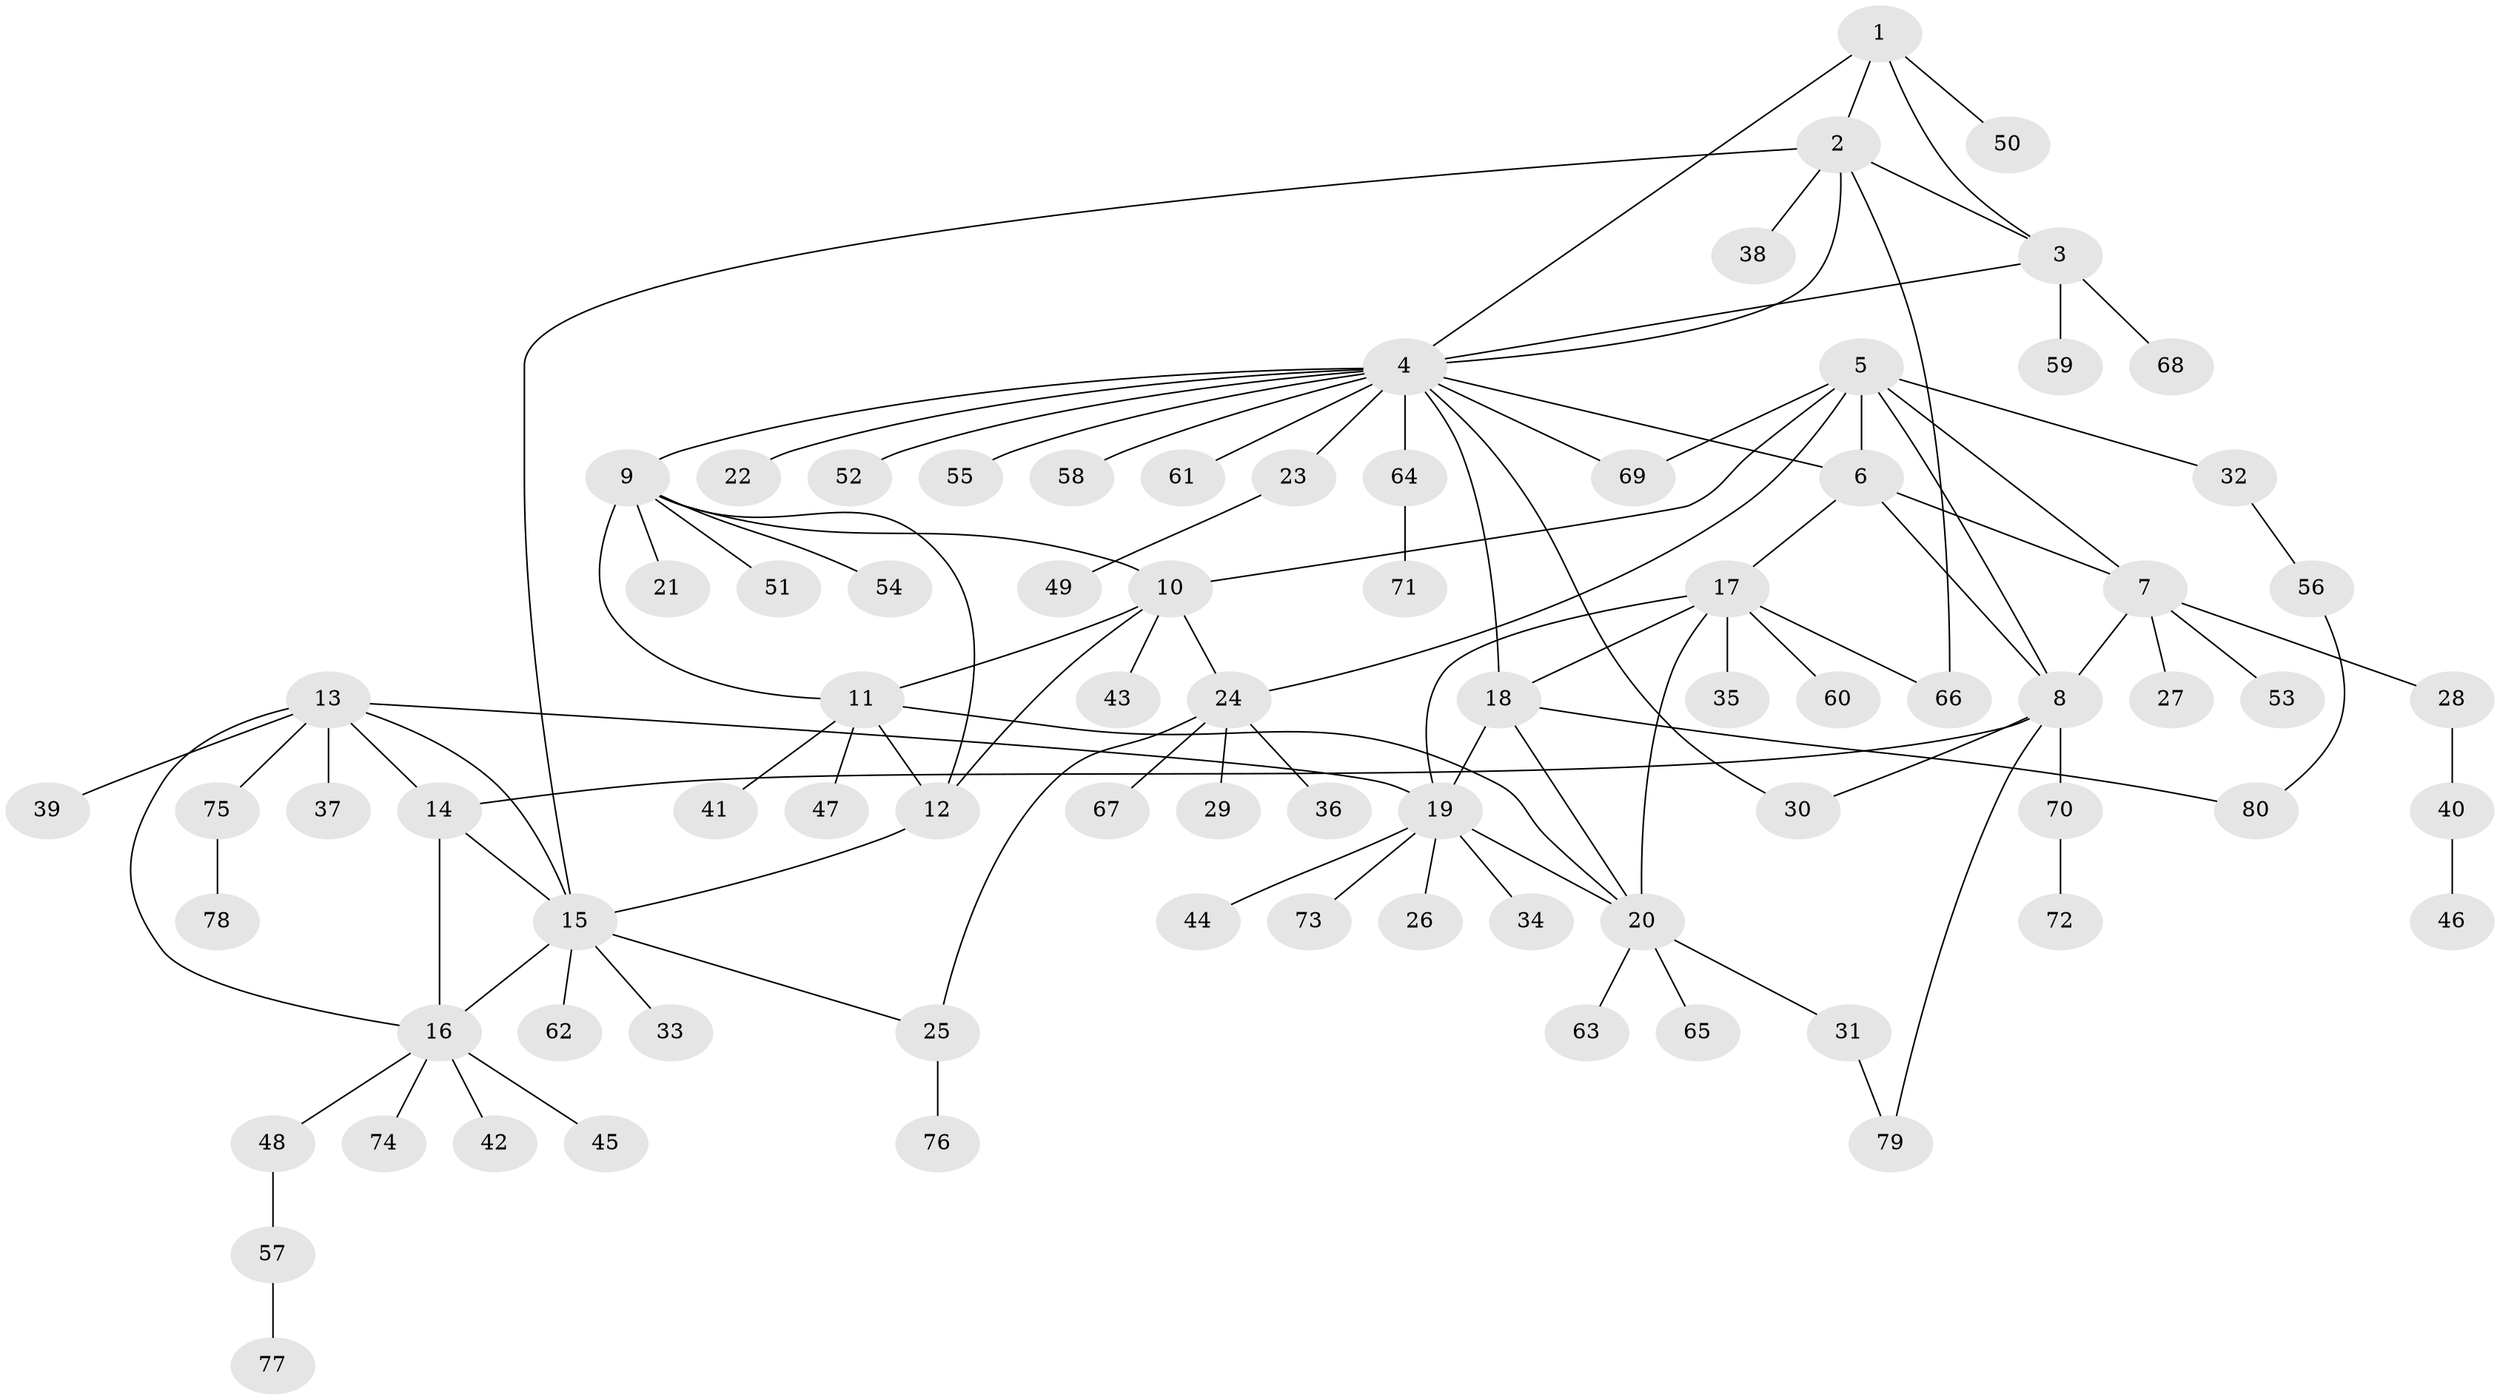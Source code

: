 // Generated by graph-tools (version 1.1) at 2025/55/03/09/25 04:55:00]
// undirected, 80 vertices, 107 edges
graph export_dot {
graph [start="1"]
  node [color=gray90,style=filled];
  1;
  2;
  3;
  4;
  5;
  6;
  7;
  8;
  9;
  10;
  11;
  12;
  13;
  14;
  15;
  16;
  17;
  18;
  19;
  20;
  21;
  22;
  23;
  24;
  25;
  26;
  27;
  28;
  29;
  30;
  31;
  32;
  33;
  34;
  35;
  36;
  37;
  38;
  39;
  40;
  41;
  42;
  43;
  44;
  45;
  46;
  47;
  48;
  49;
  50;
  51;
  52;
  53;
  54;
  55;
  56;
  57;
  58;
  59;
  60;
  61;
  62;
  63;
  64;
  65;
  66;
  67;
  68;
  69;
  70;
  71;
  72;
  73;
  74;
  75;
  76;
  77;
  78;
  79;
  80;
  1 -- 2;
  1 -- 3;
  1 -- 4;
  1 -- 50;
  2 -- 3;
  2 -- 4;
  2 -- 15;
  2 -- 38;
  2 -- 66;
  3 -- 4;
  3 -- 59;
  3 -- 68;
  4 -- 6;
  4 -- 9;
  4 -- 18;
  4 -- 22;
  4 -- 23;
  4 -- 30;
  4 -- 52;
  4 -- 55;
  4 -- 58;
  4 -- 61;
  4 -- 64;
  4 -- 69;
  5 -- 6;
  5 -- 7;
  5 -- 8;
  5 -- 10;
  5 -- 24;
  5 -- 32;
  5 -- 69;
  6 -- 7;
  6 -- 8;
  6 -- 17;
  7 -- 8;
  7 -- 27;
  7 -- 28;
  7 -- 53;
  8 -- 14;
  8 -- 30;
  8 -- 70;
  8 -- 79;
  9 -- 10;
  9 -- 11;
  9 -- 12;
  9 -- 21;
  9 -- 51;
  9 -- 54;
  10 -- 11;
  10 -- 12;
  10 -- 24;
  10 -- 43;
  11 -- 12;
  11 -- 20;
  11 -- 41;
  11 -- 47;
  12 -- 15;
  13 -- 14;
  13 -- 15;
  13 -- 16;
  13 -- 19;
  13 -- 37;
  13 -- 39;
  13 -- 75;
  14 -- 15;
  14 -- 16;
  15 -- 16;
  15 -- 25;
  15 -- 33;
  15 -- 62;
  16 -- 42;
  16 -- 45;
  16 -- 48;
  16 -- 74;
  17 -- 18;
  17 -- 19;
  17 -- 20;
  17 -- 35;
  17 -- 60;
  17 -- 66;
  18 -- 19;
  18 -- 20;
  18 -- 80;
  19 -- 20;
  19 -- 26;
  19 -- 34;
  19 -- 44;
  19 -- 73;
  20 -- 31;
  20 -- 63;
  20 -- 65;
  23 -- 49;
  24 -- 25;
  24 -- 29;
  24 -- 36;
  24 -- 67;
  25 -- 76;
  28 -- 40;
  31 -- 79;
  32 -- 56;
  40 -- 46;
  48 -- 57;
  56 -- 80;
  57 -- 77;
  64 -- 71;
  70 -- 72;
  75 -- 78;
}

